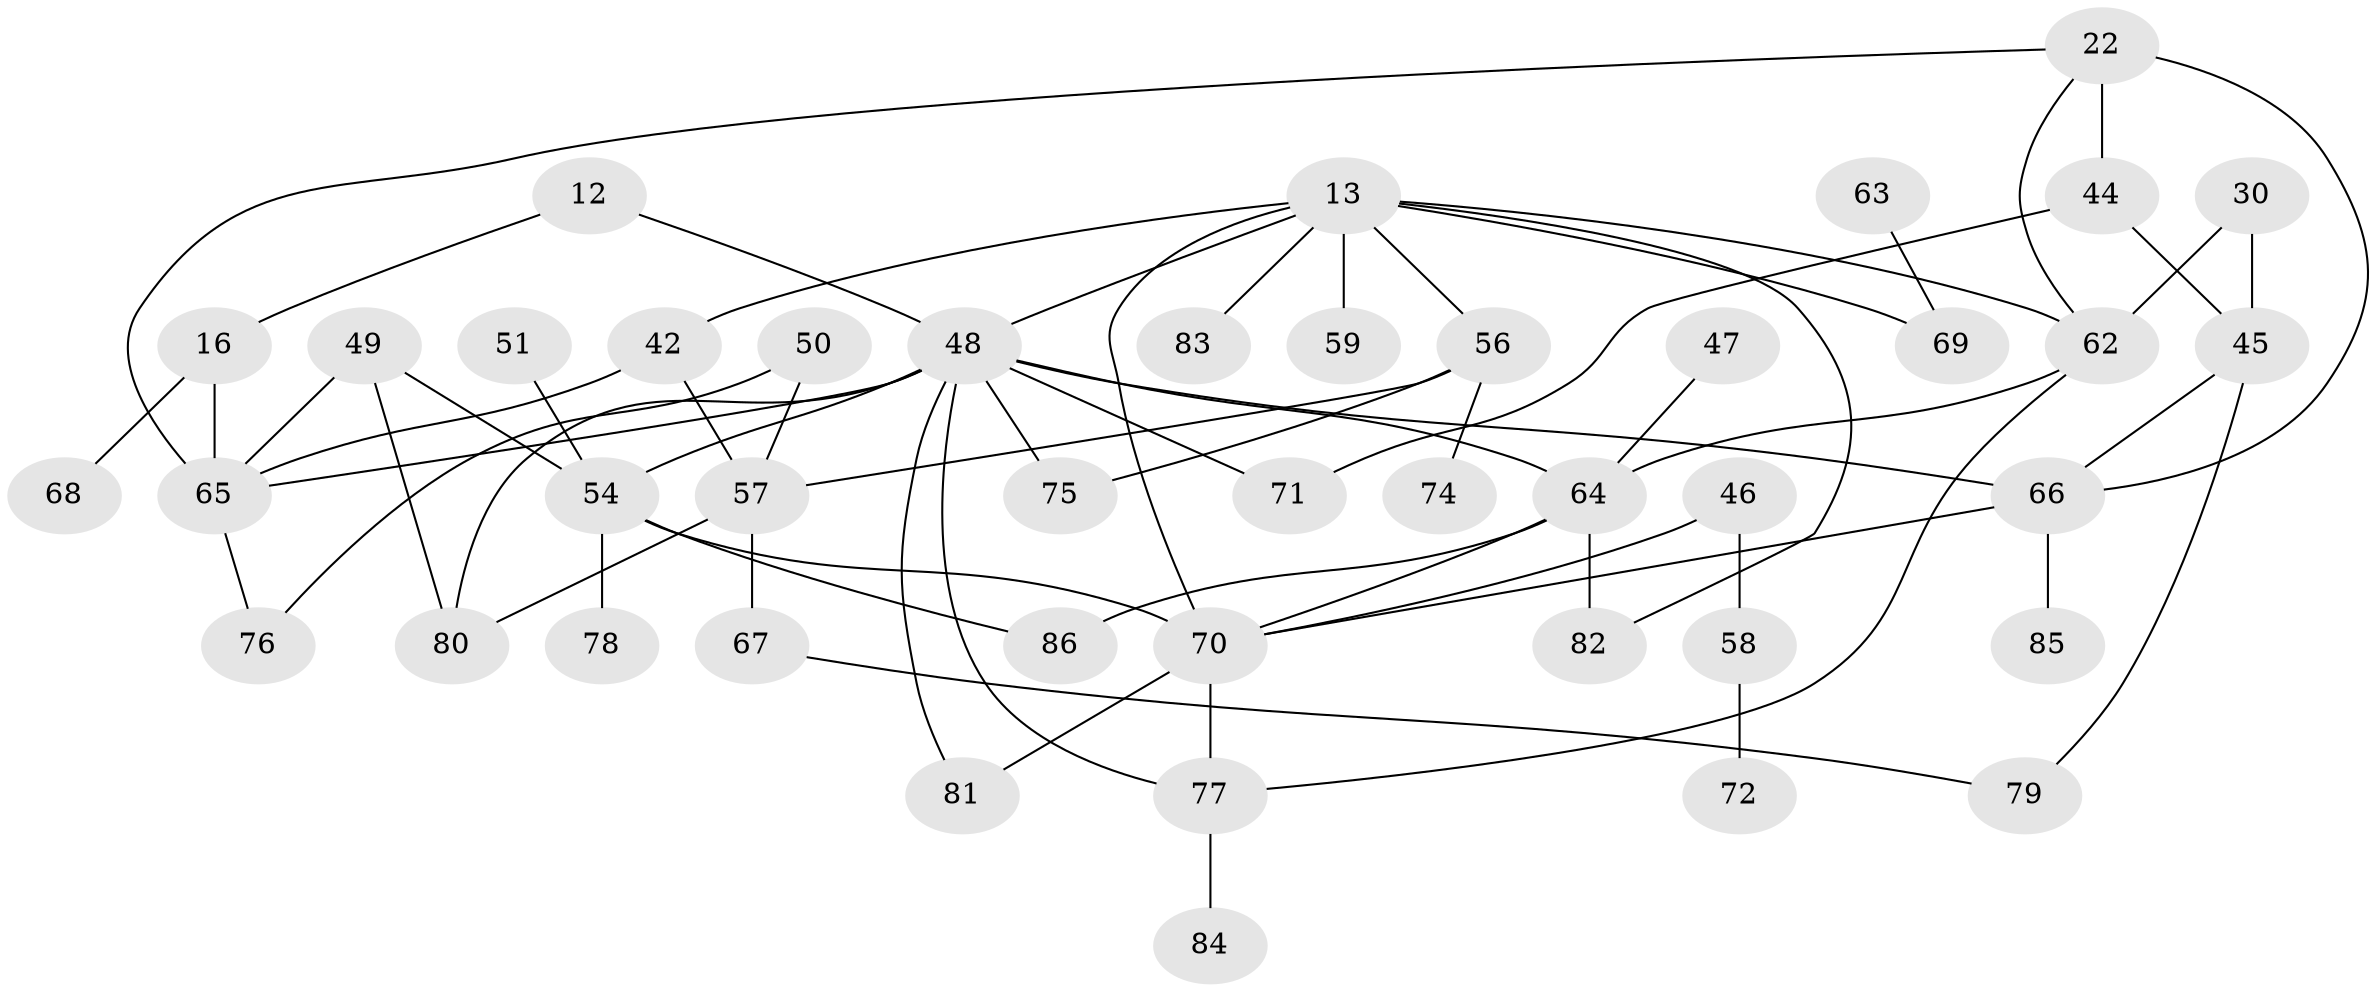 // original degree distribution, {7: 0.011627906976744186, 4: 0.12790697674418605, 2: 0.3488372093023256, 3: 0.20930232558139536, 6: 0.05813953488372093, 5: 0.06976744186046512, 1: 0.1744186046511628}
// Generated by graph-tools (version 1.1) at 2025/41/03/09/25 04:41:08]
// undirected, 43 vertices, 65 edges
graph export_dot {
graph [start="1"]
  node [color=gray90,style=filled];
  12;
  13 [super="+6+7"];
  16;
  22;
  30;
  42 [super="+34"];
  44 [super="+35"];
  45;
  46;
  47;
  48 [super="+31+4+10+25"];
  49 [super="+41"];
  50;
  51;
  54 [super="+20+21"];
  56 [super="+53+38"];
  57 [super="+27"];
  58;
  59;
  62 [super="+17"];
  63;
  64 [super="+55"];
  65 [super="+9+28+8"];
  66 [super="+60+61"];
  67;
  68;
  69 [super="+33"];
  70 [super="+40"];
  71;
  72;
  74;
  75;
  76;
  77;
  78;
  79;
  80 [super="+39"];
  81 [super="+73"];
  82;
  83;
  84;
  85;
  86;
  12 -- 16;
  12 -- 48;
  13 -- 62 [weight=2];
  13 -- 48;
  13 -- 59;
  13 -- 70 [weight=2];
  13 -- 82;
  13 -- 83;
  13 -- 42;
  13 -- 69;
  13 -- 56;
  16 -- 68;
  16 -- 65 [weight=2];
  22 -- 44 [weight=2];
  22 -- 62;
  22 -- 65;
  22 -- 66;
  30 -- 45;
  30 -- 62;
  42 -- 57 [weight=2];
  42 -- 65;
  44 -- 45;
  44 -- 71;
  45 -- 79;
  45 -- 66;
  46 -- 58;
  46 -- 70;
  47 -- 64;
  48 -- 64;
  48 -- 65 [weight=2];
  48 -- 66 [weight=3];
  48 -- 71;
  48 -- 54 [weight=2];
  48 -- 80 [weight=2];
  48 -- 75;
  48 -- 77;
  48 -- 81;
  49 -- 65 [weight=2];
  49 -- 80;
  49 -- 54;
  50 -- 76;
  50 -- 57;
  51 -- 54;
  54 -- 70 [weight=2];
  54 -- 86;
  54 -- 78;
  56 -- 75;
  56 -- 57;
  56 -- 74;
  57 -- 80;
  57 -- 67;
  58 -- 72;
  62 -- 77;
  62 -- 64;
  63 -- 69;
  64 -- 82;
  64 -- 70;
  64 -- 86;
  65 -- 76;
  66 -- 85;
  66 -- 70;
  67 -- 79;
  70 -- 77;
  70 -- 81;
  77 -- 84;
}
